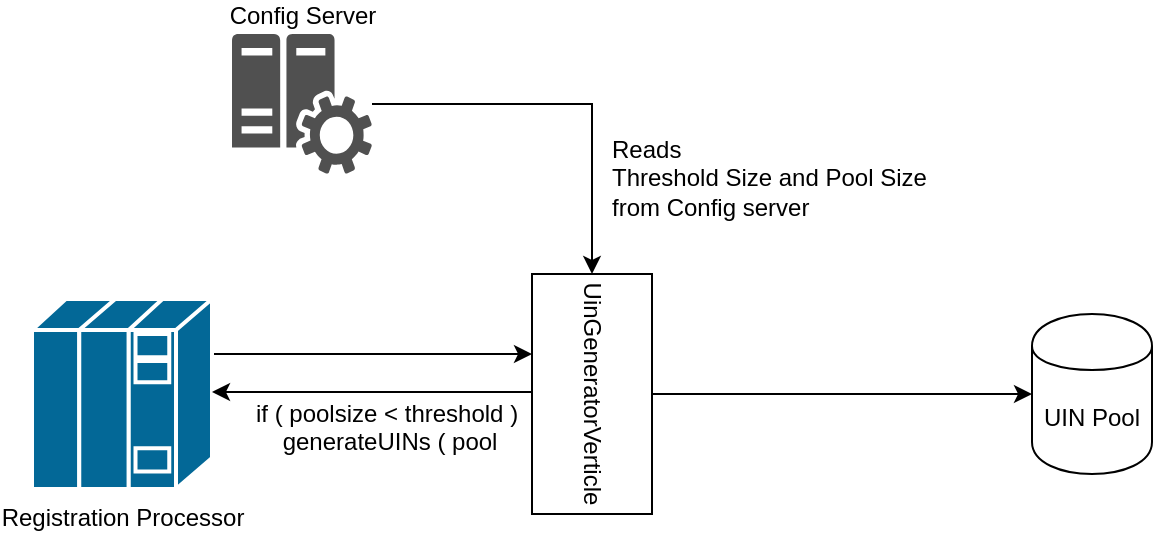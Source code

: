 <mxfile version="12.1.0" type="device" pages="1"><diagram id="GkQgpvO8lauRJl_DyZAT" name="Page-1"><mxGraphModel dx="754" dy="468" grid="1" gridSize="10" guides="1" tooltips="1" connect="1" arrows="1" fold="1" page="1" pageScale="1" pageWidth="850" pageHeight="1100" math="0" shadow="0"><root><mxCell id="0"/><mxCell id="1" parent="0"/><mxCell id="AE_UGOOZKx3bauBDZhit-7" style="edgeStyle=orthogonalEdgeStyle;rounded=0;orthogonalLoop=1;jettySize=auto;html=1;entryX=0;entryY=0.5;entryDx=0;entryDy=0;" edge="1" parent="1" source="AE_UGOOZKx3bauBDZhit-1" target="AE_UGOOZKx3bauBDZhit-3"><mxGeometry relative="1" as="geometry"/></mxCell><mxCell id="AE_UGOOZKx3bauBDZhit-1" value="Config Server" style="pointerEvents=1;shadow=0;dashed=0;html=1;strokeColor=none;labelPosition=center;verticalLabelPosition=top;verticalAlign=bottom;align=center;fillColor=#505050;shape=mxgraph.mscae.oms.config_assessment" vertex="1" parent="1"><mxGeometry x="170" y="130" width="70" height="70" as="geometry"/></mxCell><mxCell id="AE_UGOOZKx3bauBDZhit-8" style="edgeStyle=orthogonalEdgeStyle;rounded=0;orthogonalLoop=1;jettySize=auto;html=1;entryX=0;entryY=0.5;entryDx=0;entryDy=0;" edge="1" parent="1" source="AE_UGOOZKx3bauBDZhit-3" target="AE_UGOOZKx3bauBDZhit-6"><mxGeometry relative="1" as="geometry"/></mxCell><mxCell id="AE_UGOOZKx3bauBDZhit-3" value="UinGeneratorVerticle" style="rounded=0;whiteSpace=wrap;html=1;rotation=90;" vertex="1" parent="1"><mxGeometry x="290" y="280" width="120" height="60" as="geometry"/></mxCell><mxCell id="AE_UGOOZKx3bauBDZhit-6" value="UIN Pool" style="shape=cylinder;whiteSpace=wrap;html=1;boundedLbl=1;backgroundOutline=1;" vertex="1" parent="1"><mxGeometry x="570" y="270" width="60" height="80" as="geometry"/></mxCell><mxCell id="AE_UGOOZKx3bauBDZhit-9" value="if ( poolsize &amp;lt; threshold )&lt;br&gt;&amp;nbsp; &amp;nbsp; generateUINs ( pool" style="text;html=1;resizable=0;points=[];autosize=1;align=left;verticalAlign=top;spacingTop=-4;" vertex="1" parent="1"><mxGeometry x="180" y="310" width="150" height="30" as="geometry"/></mxCell><mxCell id="AE_UGOOZKx3bauBDZhit-11" style="edgeStyle=orthogonalEdgeStyle;rounded=0;orthogonalLoop=1;jettySize=auto;html=1;" edge="1" parent="1" source="AE_UGOOZKx3bauBDZhit-10"><mxGeometry relative="1" as="geometry"><mxPoint x="320" y="290" as="targetPoint"/><Array as="points"><mxPoint x="320" y="290"/></Array></mxGeometry></mxCell><mxCell id="AE_UGOOZKx3bauBDZhit-10" value="Registration Processor" style="shape=mxgraph.cisco.misc.front_end_processor;html=1;dashed=0;fillColor=#036897;strokeColor=#ffffff;strokeWidth=2;verticalLabelPosition=bottom;verticalAlign=top" vertex="1" parent="1"><mxGeometry x="70" y="262.5" width="90" height="95" as="geometry"/></mxCell><mxCell id="AE_UGOOZKx3bauBDZhit-12" style="edgeStyle=orthogonalEdgeStyle;rounded=0;orthogonalLoop=1;jettySize=auto;html=1;startArrow=classic;startFill=1;endArrow=none;endFill=0;" edge="1" parent="1"><mxGeometry relative="1" as="geometry"><mxPoint x="160" y="309" as="sourcePoint"/><mxPoint x="320" y="309" as="targetPoint"/><Array as="points"><mxPoint x="320" y="309"/></Array></mxGeometry></mxCell><mxCell id="AE_UGOOZKx3bauBDZhit-13" value="Reads &lt;br&gt;Threshold Size and Pool Size&amp;nbsp;&lt;br&gt;from Config server" style="text;html=1;resizable=0;points=[];autosize=1;align=left;verticalAlign=top;spacingTop=-4;" vertex="1" parent="1"><mxGeometry x="358" y="178" width="180" height="40" as="geometry"/></mxCell></root></mxGraphModel></diagram></mxfile>